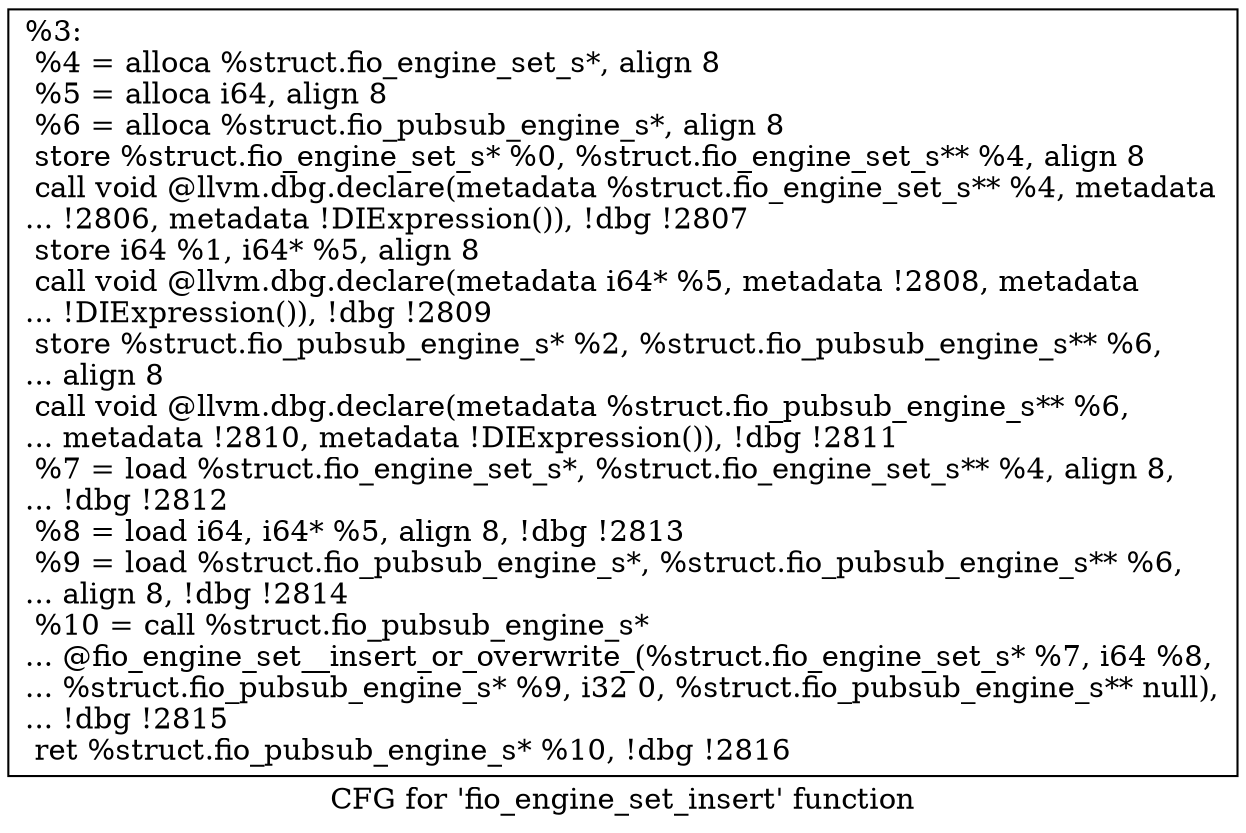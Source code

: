 digraph "CFG for 'fio_engine_set_insert' function" {
	label="CFG for 'fio_engine_set_insert' function";

	Node0x5568517e77f0 [shape=record,label="{%3:\l  %4 = alloca %struct.fio_engine_set_s*, align 8\l  %5 = alloca i64, align 8\l  %6 = alloca %struct.fio_pubsub_engine_s*, align 8\l  store %struct.fio_engine_set_s* %0, %struct.fio_engine_set_s** %4, align 8\l  call void @llvm.dbg.declare(metadata %struct.fio_engine_set_s** %4, metadata\l... !2806, metadata !DIExpression()), !dbg !2807\l  store i64 %1, i64* %5, align 8\l  call void @llvm.dbg.declare(metadata i64* %5, metadata !2808, metadata\l... !DIExpression()), !dbg !2809\l  store %struct.fio_pubsub_engine_s* %2, %struct.fio_pubsub_engine_s** %6,\l... align 8\l  call void @llvm.dbg.declare(metadata %struct.fio_pubsub_engine_s** %6,\l... metadata !2810, metadata !DIExpression()), !dbg !2811\l  %7 = load %struct.fio_engine_set_s*, %struct.fio_engine_set_s** %4, align 8,\l... !dbg !2812\l  %8 = load i64, i64* %5, align 8, !dbg !2813\l  %9 = load %struct.fio_pubsub_engine_s*, %struct.fio_pubsub_engine_s** %6,\l... align 8, !dbg !2814\l  %10 = call %struct.fio_pubsub_engine_s*\l... @fio_engine_set__insert_or_overwrite_(%struct.fio_engine_set_s* %7, i64 %8,\l... %struct.fio_pubsub_engine_s* %9, i32 0, %struct.fio_pubsub_engine_s** null),\l... !dbg !2815\l  ret %struct.fio_pubsub_engine_s* %10, !dbg !2816\l}"];
}
